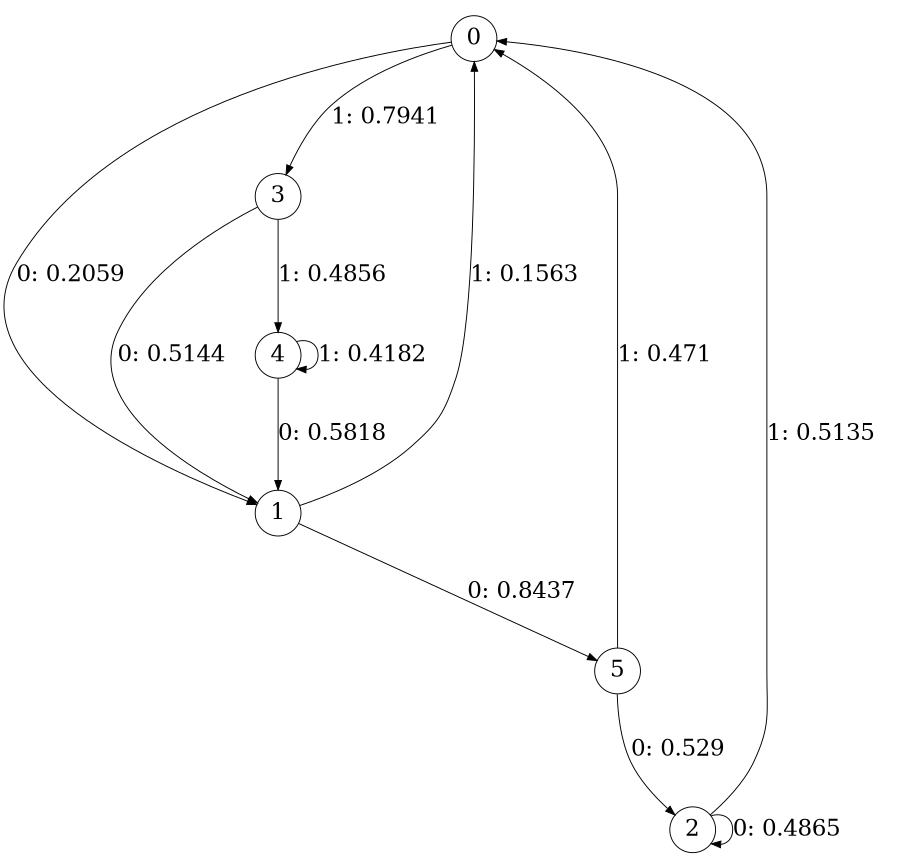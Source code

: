 digraph "ch5concat_phase3_L3" {
size = "6,8.5";
ratio = "fill";
node [shape = circle];
node [fontsize = 24];
edge [fontsize = 24];
0 -> 1 [label = "0: 0.2059   "];
0 -> 3 [label = "1: 0.7941   "];
1 -> 5 [label = "0: 0.8437   "];
1 -> 0 [label = "1: 0.1563   "];
2 -> 2 [label = "0: 0.4865   "];
2 -> 0 [label = "1: 0.5135   "];
3 -> 1 [label = "0: 0.5144   "];
3 -> 4 [label = "1: 0.4856   "];
4 -> 1 [label = "0: 0.5818   "];
4 -> 4 [label = "1: 0.4182   "];
5 -> 2 [label = "0: 0.529    "];
5 -> 0 [label = "1: 0.471    "];
}